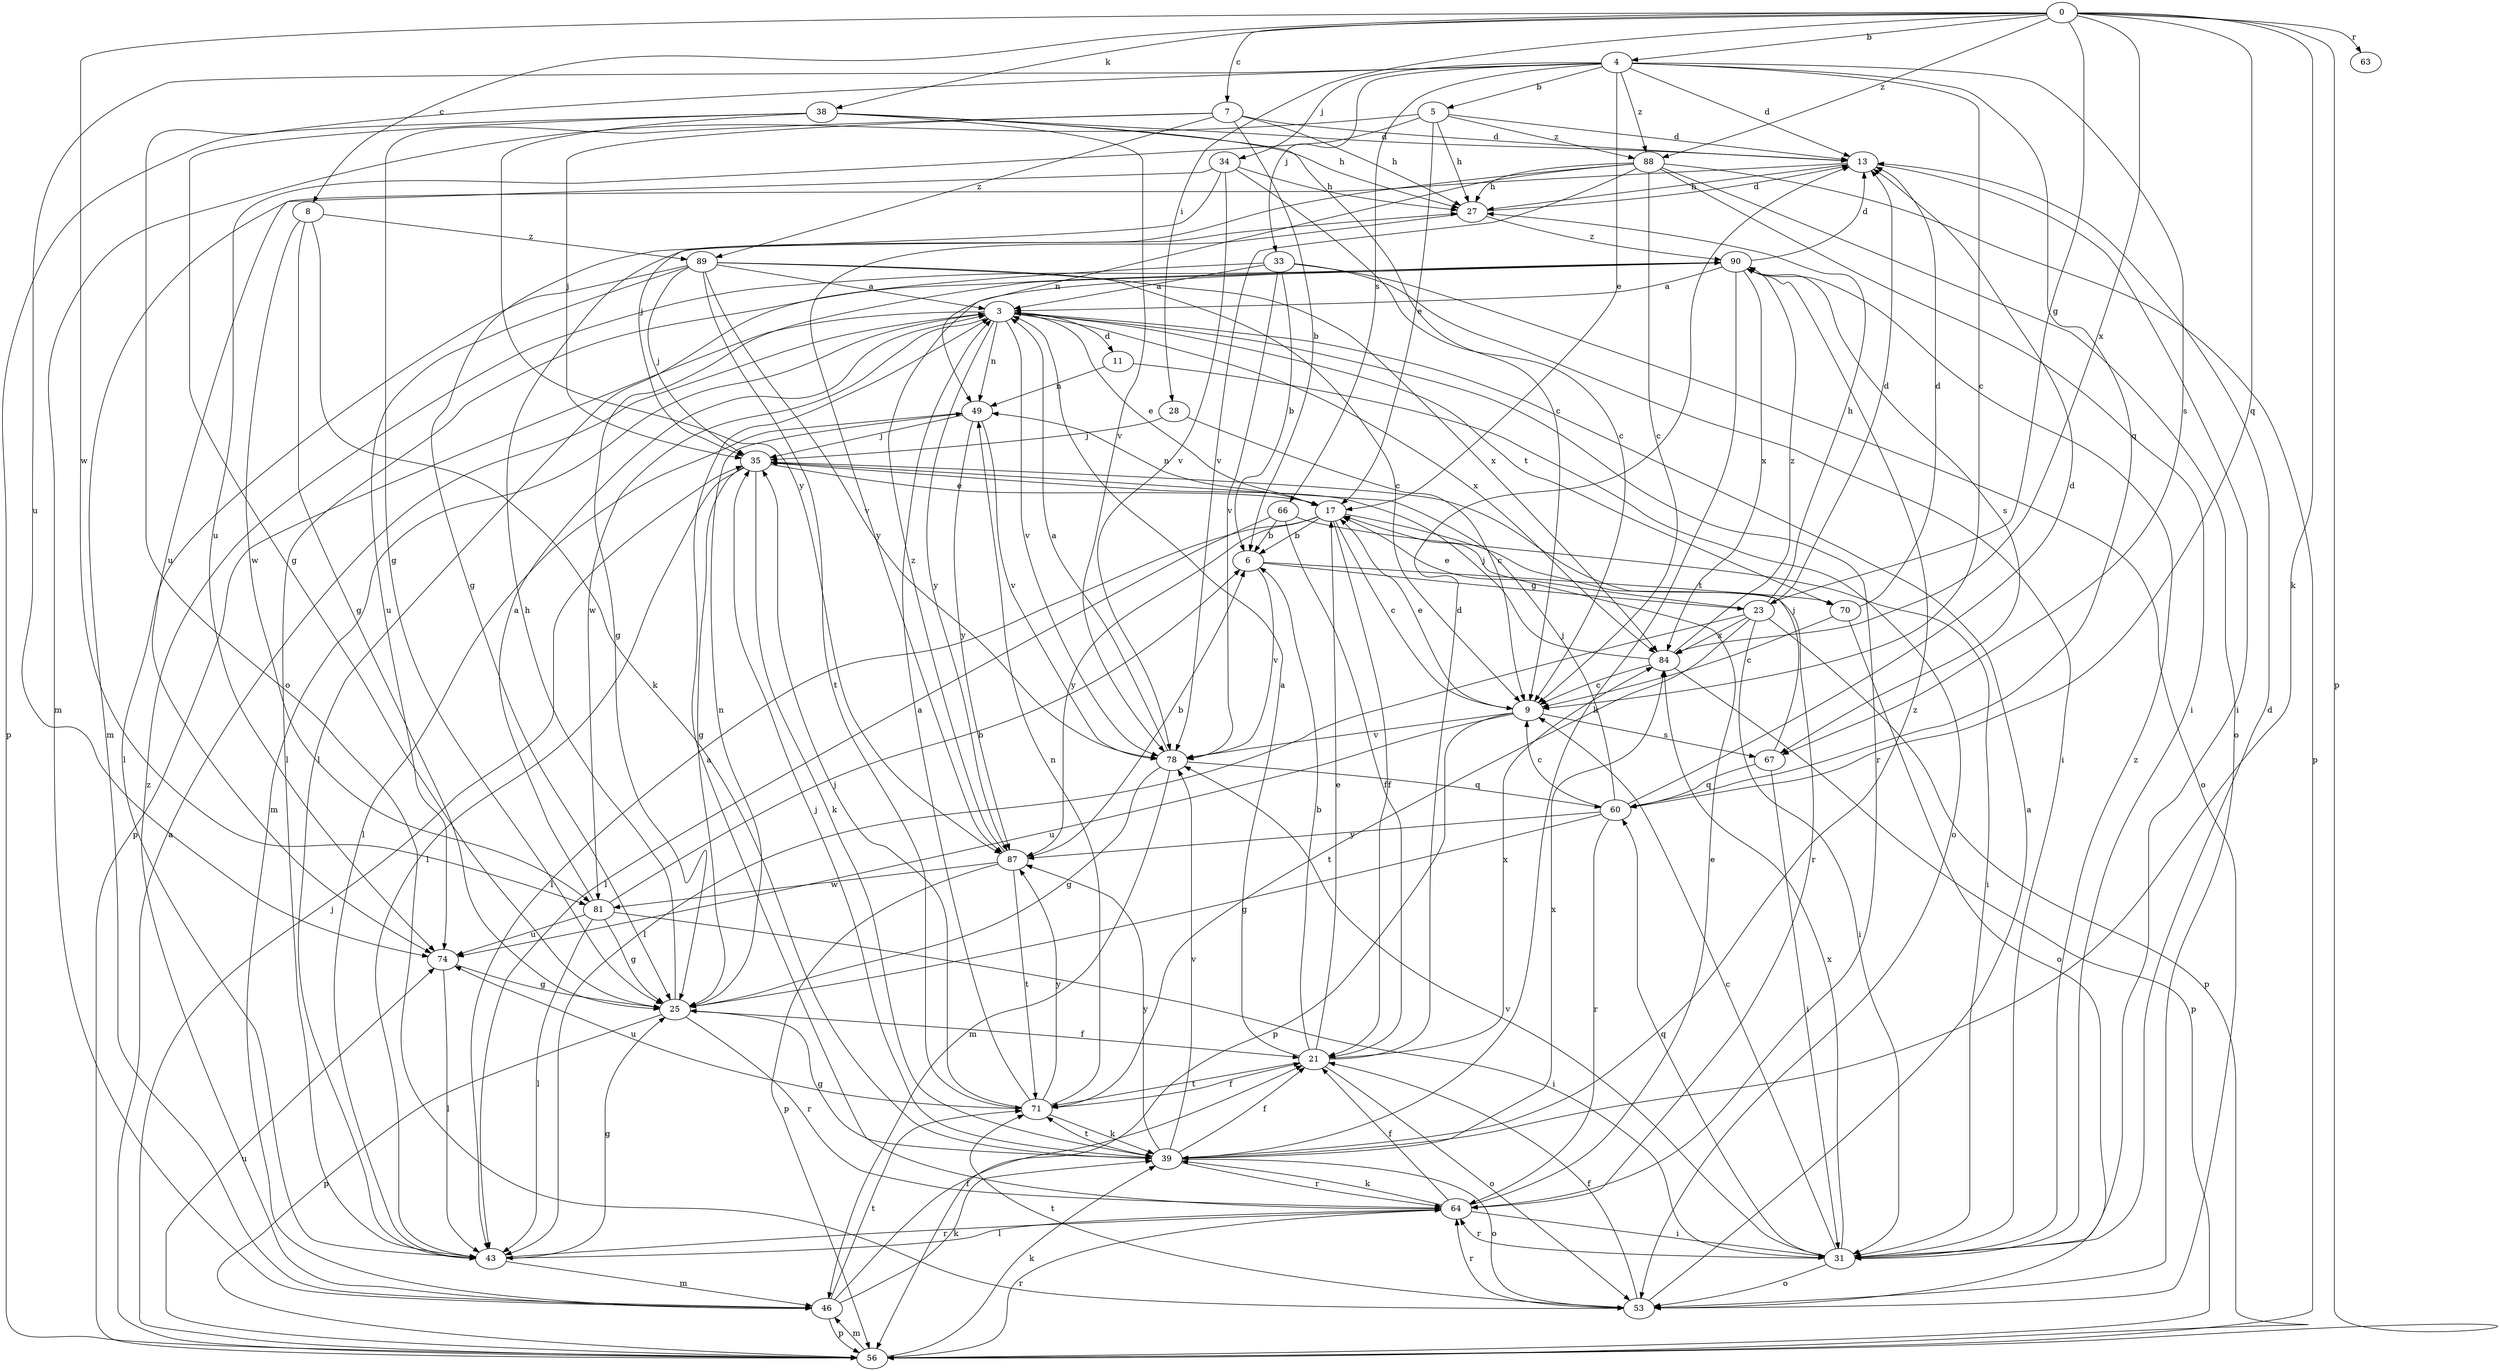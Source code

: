 strict digraph  {
0;
3;
4;
5;
6;
7;
8;
9;
11;
13;
17;
21;
23;
25;
27;
28;
31;
33;
34;
35;
38;
39;
43;
46;
49;
53;
56;
60;
63;
64;
66;
67;
70;
71;
74;
78;
81;
84;
87;
88;
89;
90;
0 -> 4  [label=b];
0 -> 7  [label=c];
0 -> 8  [label=c];
0 -> 23  [label=g];
0 -> 28  [label=i];
0 -> 38  [label=k];
0 -> 39  [label=k];
0 -> 56  [label=p];
0 -> 60  [label=q];
0 -> 63  [label=r];
0 -> 81  [label=w];
0 -> 84  [label=x];
0 -> 88  [label=z];
3 -> 11  [label=d];
3 -> 17  [label=e];
3 -> 46  [label=m];
3 -> 49  [label=n];
3 -> 56  [label=p];
3 -> 64  [label=r];
3 -> 70  [label=t];
3 -> 78  [label=v];
3 -> 81  [label=w];
3 -> 84  [label=x];
3 -> 87  [label=y];
4 -> 5  [label=b];
4 -> 9  [label=c];
4 -> 13  [label=d];
4 -> 17  [label=e];
4 -> 33  [label=j];
4 -> 34  [label=j];
4 -> 53  [label=o];
4 -> 60  [label=q];
4 -> 66  [label=s];
4 -> 67  [label=s];
4 -> 74  [label=u];
4 -> 88  [label=z];
5 -> 13  [label=d];
5 -> 17  [label=e];
5 -> 27  [label=h];
5 -> 46  [label=m];
5 -> 74  [label=u];
5 -> 88  [label=z];
6 -> 23  [label=g];
6 -> 70  [label=t];
6 -> 78  [label=v];
7 -> 6  [label=b];
7 -> 13  [label=d];
7 -> 25  [label=g];
7 -> 27  [label=h];
7 -> 35  [label=j];
7 -> 89  [label=z];
8 -> 25  [label=g];
8 -> 39  [label=k];
8 -> 81  [label=w];
8 -> 89  [label=z];
9 -> 17  [label=e];
9 -> 56  [label=p];
9 -> 67  [label=s];
9 -> 74  [label=u];
9 -> 78  [label=v];
11 -> 49  [label=n];
11 -> 53  [label=o];
13 -> 27  [label=h];
13 -> 31  [label=i];
13 -> 46  [label=m];
17 -> 6  [label=b];
17 -> 9  [label=c];
17 -> 21  [label=f];
17 -> 43  [label=l];
17 -> 49  [label=n];
17 -> 64  [label=r];
17 -> 87  [label=y];
21 -> 3  [label=a];
21 -> 6  [label=b];
21 -> 13  [label=d];
21 -> 17  [label=e];
21 -> 53  [label=o];
21 -> 71  [label=t];
21 -> 84  [label=x];
23 -> 13  [label=d];
23 -> 17  [label=e];
23 -> 27  [label=h];
23 -> 31  [label=i];
23 -> 43  [label=l];
23 -> 56  [label=p];
23 -> 71  [label=t];
23 -> 84  [label=x];
25 -> 21  [label=f];
25 -> 27  [label=h];
25 -> 49  [label=n];
25 -> 56  [label=p];
25 -> 64  [label=r];
27 -> 13  [label=d];
27 -> 87  [label=y];
27 -> 90  [label=z];
28 -> 9  [label=c];
28 -> 35  [label=j];
31 -> 9  [label=c];
31 -> 13  [label=d];
31 -> 53  [label=o];
31 -> 60  [label=q];
31 -> 64  [label=r];
31 -> 78  [label=v];
31 -> 84  [label=x];
31 -> 90  [label=z];
33 -> 3  [label=a];
33 -> 6  [label=b];
33 -> 31  [label=i];
33 -> 43  [label=l];
33 -> 53  [label=o];
33 -> 78  [label=v];
34 -> 9  [label=c];
34 -> 25  [label=g];
34 -> 27  [label=h];
34 -> 74  [label=u];
34 -> 78  [label=v];
35 -> 17  [label=e];
35 -> 25  [label=g];
35 -> 39  [label=k];
35 -> 43  [label=l];
38 -> 9  [label=c];
38 -> 13  [label=d];
38 -> 25  [label=g];
38 -> 27  [label=h];
38 -> 56  [label=p];
38 -> 78  [label=v];
38 -> 87  [label=y];
39 -> 21  [label=f];
39 -> 25  [label=g];
39 -> 35  [label=j];
39 -> 53  [label=o];
39 -> 64  [label=r];
39 -> 71  [label=t];
39 -> 78  [label=v];
39 -> 84  [label=x];
39 -> 87  [label=y];
39 -> 90  [label=z];
43 -> 25  [label=g];
43 -> 46  [label=m];
43 -> 64  [label=r];
46 -> 21  [label=f];
46 -> 39  [label=k];
46 -> 56  [label=p];
46 -> 71  [label=t];
46 -> 90  [label=z];
49 -> 35  [label=j];
49 -> 43  [label=l];
49 -> 78  [label=v];
49 -> 87  [label=y];
53 -> 3  [label=a];
53 -> 21  [label=f];
53 -> 64  [label=r];
53 -> 71  [label=t];
56 -> 3  [label=a];
56 -> 35  [label=j];
56 -> 39  [label=k];
56 -> 46  [label=m];
56 -> 64  [label=r];
56 -> 74  [label=u];
60 -> 9  [label=c];
60 -> 13  [label=d];
60 -> 25  [label=g];
60 -> 35  [label=j];
60 -> 64  [label=r];
60 -> 87  [label=y];
64 -> 3  [label=a];
64 -> 17  [label=e];
64 -> 21  [label=f];
64 -> 31  [label=i];
64 -> 39  [label=k];
64 -> 43  [label=l];
66 -> 6  [label=b];
66 -> 21  [label=f];
66 -> 31  [label=i];
66 -> 43  [label=l];
67 -> 31  [label=i];
67 -> 35  [label=j];
67 -> 60  [label=q];
70 -> 9  [label=c];
70 -> 13  [label=d];
70 -> 53  [label=o];
71 -> 3  [label=a];
71 -> 21  [label=f];
71 -> 35  [label=j];
71 -> 39  [label=k];
71 -> 49  [label=n];
71 -> 74  [label=u];
71 -> 87  [label=y];
74 -> 25  [label=g];
74 -> 43  [label=l];
78 -> 3  [label=a];
78 -> 25  [label=g];
78 -> 46  [label=m];
78 -> 60  [label=q];
81 -> 3  [label=a];
81 -> 6  [label=b];
81 -> 25  [label=g];
81 -> 31  [label=i];
81 -> 43  [label=l];
81 -> 74  [label=u];
84 -> 9  [label=c];
84 -> 35  [label=j];
84 -> 56  [label=p];
84 -> 90  [label=z];
87 -> 6  [label=b];
87 -> 56  [label=p];
87 -> 71  [label=t];
87 -> 81  [label=w];
87 -> 90  [label=z];
88 -> 9  [label=c];
88 -> 27  [label=h];
88 -> 31  [label=i];
88 -> 35  [label=j];
88 -> 49  [label=n];
88 -> 53  [label=o];
88 -> 56  [label=p];
88 -> 78  [label=v];
89 -> 3  [label=a];
89 -> 9  [label=c];
89 -> 35  [label=j];
89 -> 43  [label=l];
89 -> 71  [label=t];
89 -> 74  [label=u];
89 -> 78  [label=v];
89 -> 84  [label=x];
90 -> 3  [label=a];
90 -> 13  [label=d];
90 -> 25  [label=g];
90 -> 39  [label=k];
90 -> 43  [label=l];
90 -> 67  [label=s];
90 -> 84  [label=x];
}
